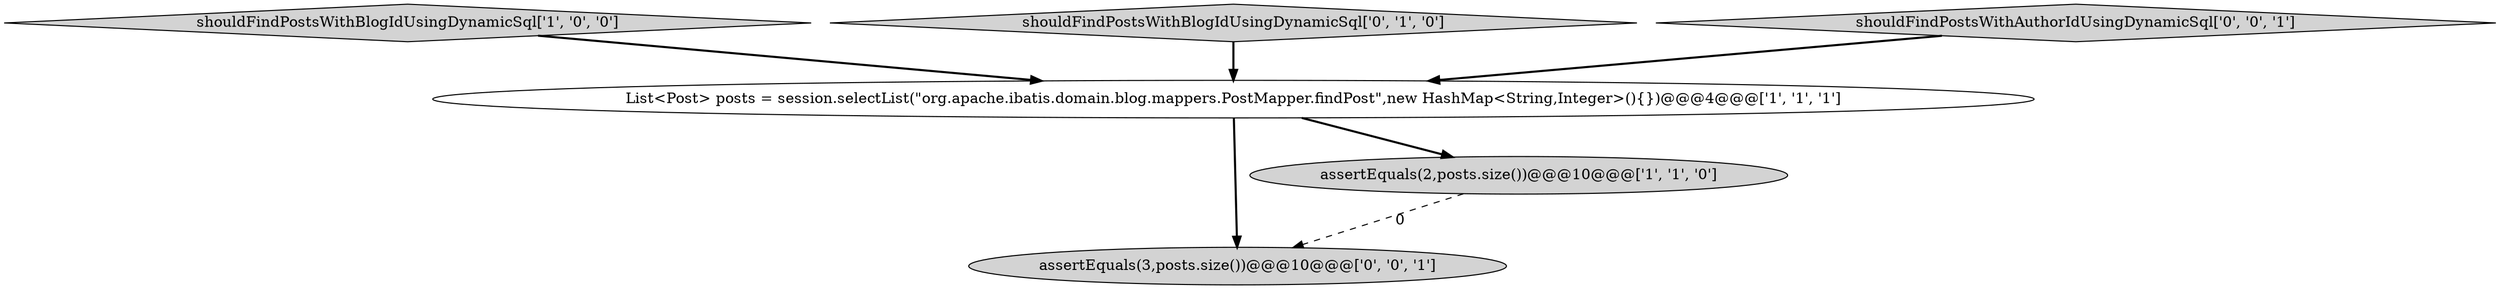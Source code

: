 digraph {
4 [style = filled, label = "assertEquals(3,posts.size())@@@10@@@['0', '0', '1']", fillcolor = lightgray, shape = ellipse image = "AAA0AAABBB3BBB"];
2 [style = filled, label = "shouldFindPostsWithBlogIdUsingDynamicSql['1', '0', '0']", fillcolor = lightgray, shape = diamond image = "AAA0AAABBB1BBB"];
3 [style = filled, label = "shouldFindPostsWithBlogIdUsingDynamicSql['0', '1', '0']", fillcolor = lightgray, shape = diamond image = "AAA0AAABBB2BBB"];
0 [style = filled, label = "List<Post> posts = session.selectList(\"org.apache.ibatis.domain.blog.mappers.PostMapper.findPost\",new HashMap<String,Integer>(){})@@@4@@@['1', '1', '1']", fillcolor = white, shape = ellipse image = "AAA0AAABBB1BBB"];
5 [style = filled, label = "shouldFindPostsWithAuthorIdUsingDynamicSql['0', '0', '1']", fillcolor = lightgray, shape = diamond image = "AAA0AAABBB3BBB"];
1 [style = filled, label = "assertEquals(2,posts.size())@@@10@@@['1', '1', '0']", fillcolor = lightgray, shape = ellipse image = "AAA0AAABBB1BBB"];
2->0 [style = bold, label=""];
5->0 [style = bold, label=""];
1->4 [style = dashed, label="0"];
0->4 [style = bold, label=""];
3->0 [style = bold, label=""];
0->1 [style = bold, label=""];
}
